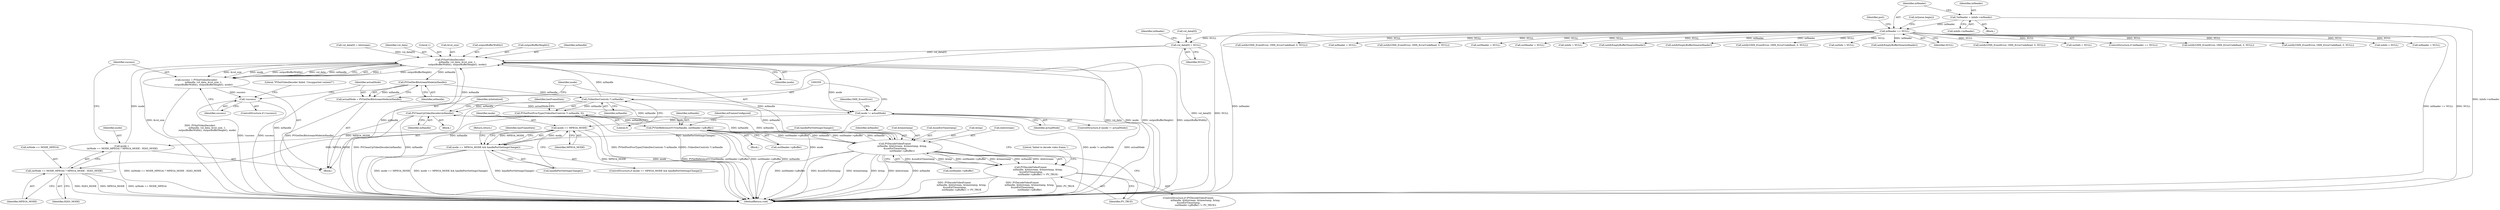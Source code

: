 digraph "0_Android_c48ef757cc50906e8726a3bebc3b60716292cdba@array" {
"1000278" [label="(Call,vol_data[0] = NULL)"];
"1000142" [label="(Call,inHeader == NULL)"];
"1000136" [label="(Call,*inHeader = inInfo->mHeader)"];
"1000314" [label="(Call,PVInitVideoDecoder(\n                    mHandle, vol_data, &vol_size, 1,\n                    outputBufferWidth(), outputBufferHeight(), mode))"];
"1000312" [label="(Call,success = PVInitVideoDecoder(\n                    mHandle, vol_data, &vol_size, 1,\n                    outputBufferWidth(), outputBufferHeight(), mode))"];
"1000324" [label="(Call,!success)"];
"1000341" [label="(Call,PVGetDecBitstreamMode(mHandle))"];
"1000339" [label="(Call,actualMode = PVGetDecBitstreamMode(mHandle))"];
"1000344" [label="(Call,mode != actualMode)"];
"1000400" [label="(Call,mode == MPEG4_MODE)"];
"1000303" [label="(Call,mode =\n (mMode == MODE_MPEG4) ? MPEG4_MODE : H263_MODE)"];
"1000305" [label="(Call,(mMode == MODE_MPEG4) ? MPEG4_MODE : H263_MODE)"];
"1000399" [label="(Call,mode == MPEG4_MODE && handlePortSettingsChange())"];
"1000358" [label="(Call,(VideoDecControls *) mHandle)"];
"1000264" [label="(Call,PVCleanUpVideoDecoder(mHandle))"];
"1000472" [label="(Call,PVSetReferenceYUV(mHandle, outHeader->pBuffer))"];
"1000580" [label="(Call,PVDecodeVideoFrame(\n                    mHandle, &bitstream, &timestamp, &tmp,\n &useExtTimestamp,\n                    outHeader->pBuffer))"];
"1000579" [label="(Call,PVDecodeVideoFrame(\n                    mHandle, &bitstream, &timestamp, &tmp,\n &useExtTimestamp,\n                    outHeader->pBuffer) != PV_TRUE)"];
"1000357" [label="(Call,PVSetPostProcType((VideoDecControls *) mHandle, 0))"];
"1000309" [label="(Identifier,MPEG4_MODE)"];
"1000360" [label="(Identifier,mHandle)"];
"1000339" [label="(Call,actualMode = PVGetDecBitstreamMode(mHandle))"];
"1000539" [label="(Call,notify(OMX_EventError, OMX_ErrorUndefined, 0, NULL))"];
"1000265" [label="(Identifier,mHandle)"];
"1000287" [label="(Identifier,inHeader)"];
"1000666" [label="(Call,inHeader = NULL)"];
"1000569" [label="(Call,notify(OMX_EventError, OMX_ErrorUndefined, 0, NULL))"];
"1000234" [label="(Call,outHeader = NULL)"];
"1000364" [label="(Identifier,hasFrameData)"];
"1000346" [label="(Identifier,actualMode)"];
"1000712" [label="(Call,outHeader = NULL)"];
"1000403" [label="(Call,handlePortSettingsChange())"];
"1000343" [label="(ControlStructure,if (mode != actualMode))"];
"1000263" [label="(Block,)"];
"1000581" [label="(Identifier,mHandle)"];
"1000341" [label="(Call,PVGetDecBitstreamMode(mHandle))"];
"1000661" [label="(Call,inInfo = NULL)"];
"1000664" [label="(Call,notifyEmptyBufferDone(inHeader))"];
"1000279" [label="(Call,vol_data[0])"];
"1000596" [label="(Literal,\"failed to decode video frame.\")"];
"1000472" [label="(Call,PVSetReferenceYUV(mHandle, outHeader->pBuffer))"];
"1000398" [label="(ControlStructure,if (mode == MPEG4_MODE && handlePortSettingsChange()))"];
"1000322" [label="(Identifier,mode)"];
"1000278" [label="(Call,vol_data[0] = NULL)"];
"1000579" [label="(Call,PVDecodeVideoFrame(\n                    mHandle, &bitstream, &timestamp, &tmp,\n &useExtTimestamp,\n                    outHeader->pBuffer) != PV_TRUE)"];
"1000383" [label="(Call,notifyEmptyBufferDone(inHeader))"];
"1000315" [label="(Identifier,mHandle)"];
"1000305" [label="(Call,(mMode == MODE_MPEG4) ? MPEG4_MODE : H263_MODE)"];
"1000597" [label="(Call,notify(OMX_EventError, OMX_ErrorUndefined, 0, NULL))"];
"1000147" [label="(Call,inQueue.begin())"];
"1000580" [label="(Call,PVDecodeVideoFrame(\n                    mHandle, &bitstream, &timestamp, &tmp,\n &useExtTimestamp,\n                    outHeader->pBuffer))"];
"1000312" [label="(Call,success = PVInitVideoDecoder(\n                    mHandle, vol_data, &vol_size, 1,\n                    outputBufferWidth(), outputBufferHeight(), mode))"];
"1000292" [label="(Call,vol_data[0] = bitstream)"];
"1000138" [label="(Call,inInfo->mHeader)"];
"1000229" [label="(Call,outInfo = NULL)"];
"1000402" [label="(Identifier,MPEG4_MODE)"];
"1000349" [label="(Identifier,OMX_EventError)"];
"1000156" [label="(Identifier,port)"];
"1000584" [label="(Call,&timestamp)"];
"1000316" [label="(Identifier,vol_data)"];
"1000182" [label="(Call,notifyEmptyBufferDone(inHeader))"];
"1000590" [label="(Call,outHeader->pBuffer)"];
"1000414" [label="(Block,)"];
"1000344" [label="(Call,mode != actualMode)"];
"1000588" [label="(Call,&useExtTimestamp)"];
"1000340" [label="(Identifier,actualMode)"];
"1000400" [label="(Call,mode == MPEG4_MODE)"];
"1000137" [label="(Identifier,inHeader)"];
"1000303" [label="(Call,mode =\n (mMode == MODE_MPEG4) ? MPEG4_MODE : H263_MODE)"];
"1000342" [label="(Identifier,mHandle)"];
"1000282" [label="(Identifier,NULL)"];
"1000319" [label="(Literal,1)"];
"1000408" [label="(Identifier,hasFrameData)"];
"1000144" [label="(Identifier,NULL)"];
"1000136" [label="(Call,*inHeader = inInfo->mHeader)"];
"1000143" [label="(Identifier,inHeader)"];
"1000399" [label="(Call,mode == MPEG4_MODE && handlePortSettingsChange())"];
"1000357" [label="(Call,PVSetPostProcType((VideoDecControls *) mHandle, 0))"];
"1000473" [label="(Identifier,mHandle)"];
"1000314" [label="(Call,PVInitVideoDecoder(\n                    mHandle, vol_data, &vol_size, 1,\n                    outputBufferWidth(), outputBufferHeight(), mode))"];
"1000474" [label="(Call,outHeader->pBuffer)"];
"1000324" [label="(Call,!success)"];
"1000463" [label="(Call,notify(OMX_EventError, OMX_ErrorUndefined, 0, NULL))"];
"1000707" [label="(Call,outInfo = NULL)"];
"1000358" [label="(Call,(VideoDecControls *) mHandle)"];
"1000267" [label="(Identifier,mInitialized)"];
"1000323" [label="(ControlStructure,if (!success))"];
"1000272" [label="(Block,)"];
"1000264" [label="(Call,PVCleanUpVideoDecoder(mHandle))"];
"1000141" [label="(ControlStructure,if (inHeader == NULL))"];
"1000129" [label="(Block,)"];
"1000313" [label="(Identifier,success)"];
"1000361" [label="(Literal,0)"];
"1000142" [label="(Call,inHeader == NULL)"];
"1000317" [label="(Call,&vol_size)"];
"1000348" [label="(Call,notify(OMX_EventError, OMX_ErrorUndefined, 0, NULL))"];
"1000586" [label="(Call,&tmp)"];
"1000329" [label="(Call,notify(OMX_EventError, OMX_ErrorUndefined, 0, NULL))"];
"1000304" [label="(Identifier,mode)"];
"1000380" [label="(Call,inInfo = NULL)"];
"1000320" [label="(Call,outputBufferWidth())"];
"1000306" [label="(Call,mMode == MODE_MPEG4)"];
"1000385" [label="(Call,inHeader = NULL)"];
"1000325" [label="(Identifier,success)"];
"1000321" [label="(Call,outputBufferHeight())"];
"1000401" [label="(Identifier,mode)"];
"1000478" [label="(Identifier,mFramesConfigured)"];
"1000405" [label="(Return,return;)"];
"1000717" [label="(MethodReturn,void)"];
"1000328" [label="(Literal,\"PVInitVideoDecoder failed. Unsupported content?\")"];
"1000607" [label="(Call,handlePortSettingsChange())"];
"1000593" [label="(Identifier,PV_TRUE)"];
"1000310" [label="(Identifier,H263_MODE)"];
"1000578" [label="(ControlStructure,if (PVDecodeVideoFrame(\n                    mHandle, &bitstream, &timestamp, &tmp,\n &useExtTimestamp,\n                    outHeader->pBuffer) != PV_TRUE))"];
"1000345" [label="(Identifier,mode)"];
"1000582" [label="(Call,&bitstream)"];
"1000278" -> "1000272"  [label="AST: "];
"1000278" -> "1000282"  [label="CFG: "];
"1000279" -> "1000278"  [label="AST: "];
"1000282" -> "1000278"  [label="AST: "];
"1000287" -> "1000278"  [label="CFG: "];
"1000278" -> "1000717"  [label="DDG: NULL"];
"1000278" -> "1000717"  [label="DDG: vol_data[0]"];
"1000142" -> "1000278"  [label="DDG: NULL"];
"1000278" -> "1000314"  [label="DDG: vol_data[0]"];
"1000142" -> "1000141"  [label="AST: "];
"1000142" -> "1000144"  [label="CFG: "];
"1000143" -> "1000142"  [label="AST: "];
"1000144" -> "1000142"  [label="AST: "];
"1000147" -> "1000142"  [label="CFG: "];
"1000156" -> "1000142"  [label="CFG: "];
"1000142" -> "1000717"  [label="DDG: inHeader == NULL"];
"1000142" -> "1000717"  [label="DDG: NULL"];
"1000142" -> "1000717"  [label="DDG: inHeader"];
"1000136" -> "1000142"  [label="DDG: inHeader"];
"1000142" -> "1000182"  [label="DDG: inHeader"];
"1000142" -> "1000229"  [label="DDG: NULL"];
"1000142" -> "1000234"  [label="DDG: NULL"];
"1000142" -> "1000329"  [label="DDG: NULL"];
"1000142" -> "1000348"  [label="DDG: NULL"];
"1000142" -> "1000380"  [label="DDG: NULL"];
"1000142" -> "1000383"  [label="DDG: inHeader"];
"1000142" -> "1000385"  [label="DDG: NULL"];
"1000142" -> "1000463"  [label="DDG: NULL"];
"1000142" -> "1000539"  [label="DDG: NULL"];
"1000142" -> "1000569"  [label="DDG: NULL"];
"1000142" -> "1000597"  [label="DDG: NULL"];
"1000142" -> "1000661"  [label="DDG: NULL"];
"1000142" -> "1000664"  [label="DDG: inHeader"];
"1000142" -> "1000666"  [label="DDG: NULL"];
"1000142" -> "1000707"  [label="DDG: NULL"];
"1000142" -> "1000712"  [label="DDG: NULL"];
"1000136" -> "1000129"  [label="AST: "];
"1000136" -> "1000138"  [label="CFG: "];
"1000137" -> "1000136"  [label="AST: "];
"1000138" -> "1000136"  [label="AST: "];
"1000143" -> "1000136"  [label="CFG: "];
"1000136" -> "1000717"  [label="DDG: inInfo->mHeader"];
"1000314" -> "1000312"  [label="AST: "];
"1000314" -> "1000322"  [label="CFG: "];
"1000315" -> "1000314"  [label="AST: "];
"1000316" -> "1000314"  [label="AST: "];
"1000317" -> "1000314"  [label="AST: "];
"1000319" -> "1000314"  [label="AST: "];
"1000320" -> "1000314"  [label="AST: "];
"1000321" -> "1000314"  [label="AST: "];
"1000322" -> "1000314"  [label="AST: "];
"1000312" -> "1000314"  [label="CFG: "];
"1000314" -> "1000717"  [label="DDG: mHandle"];
"1000314" -> "1000717"  [label="DDG: vol_data"];
"1000314" -> "1000717"  [label="DDG: mode"];
"1000314" -> "1000717"  [label="DDG: outputBufferHeight()"];
"1000314" -> "1000717"  [label="DDG: outputBufferWidth()"];
"1000314" -> "1000717"  [label="DDG: &vol_size"];
"1000314" -> "1000312"  [label="DDG: 1"];
"1000314" -> "1000312"  [label="DDG: outputBufferHeight()"];
"1000314" -> "1000312"  [label="DDG: &vol_size"];
"1000314" -> "1000312"  [label="DDG: mode"];
"1000314" -> "1000312"  [label="DDG: outputBufferWidth()"];
"1000314" -> "1000312"  [label="DDG: vol_data"];
"1000314" -> "1000312"  [label="DDG: mHandle"];
"1000264" -> "1000314"  [label="DDG: mHandle"];
"1000580" -> "1000314"  [label="DDG: mHandle"];
"1000358" -> "1000314"  [label="DDG: mHandle"];
"1000292" -> "1000314"  [label="DDG: vol_data[0]"];
"1000303" -> "1000314"  [label="DDG: mode"];
"1000314" -> "1000341"  [label="DDG: mHandle"];
"1000314" -> "1000344"  [label="DDG: mode"];
"1000312" -> "1000272"  [label="AST: "];
"1000313" -> "1000312"  [label="AST: "];
"1000325" -> "1000312"  [label="CFG: "];
"1000312" -> "1000717"  [label="DDG: PVInitVideoDecoder(\n                    mHandle, vol_data, &vol_size, 1,\n                    outputBufferWidth(), outputBufferHeight(), mode)"];
"1000312" -> "1000324"  [label="DDG: success"];
"1000324" -> "1000323"  [label="AST: "];
"1000324" -> "1000325"  [label="CFG: "];
"1000325" -> "1000324"  [label="AST: "];
"1000328" -> "1000324"  [label="CFG: "];
"1000340" -> "1000324"  [label="CFG: "];
"1000324" -> "1000717"  [label="DDG: !success"];
"1000324" -> "1000717"  [label="DDG: success"];
"1000341" -> "1000339"  [label="AST: "];
"1000341" -> "1000342"  [label="CFG: "];
"1000342" -> "1000341"  [label="AST: "];
"1000339" -> "1000341"  [label="CFG: "];
"1000341" -> "1000717"  [label="DDG: mHandle"];
"1000341" -> "1000339"  [label="DDG: mHandle"];
"1000341" -> "1000358"  [label="DDG: mHandle"];
"1000339" -> "1000272"  [label="AST: "];
"1000340" -> "1000339"  [label="AST: "];
"1000345" -> "1000339"  [label="CFG: "];
"1000339" -> "1000717"  [label="DDG: PVGetDecBitstreamMode(mHandle)"];
"1000339" -> "1000344"  [label="DDG: actualMode"];
"1000344" -> "1000343"  [label="AST: "];
"1000344" -> "1000346"  [label="CFG: "];
"1000345" -> "1000344"  [label="AST: "];
"1000346" -> "1000344"  [label="AST: "];
"1000349" -> "1000344"  [label="CFG: "];
"1000359" -> "1000344"  [label="CFG: "];
"1000344" -> "1000717"  [label="DDG: mode != actualMode"];
"1000344" -> "1000717"  [label="DDG: actualMode"];
"1000344" -> "1000717"  [label="DDG: mode"];
"1000344" -> "1000400"  [label="DDG: mode"];
"1000400" -> "1000399"  [label="AST: "];
"1000400" -> "1000402"  [label="CFG: "];
"1000401" -> "1000400"  [label="AST: "];
"1000402" -> "1000400"  [label="AST: "];
"1000403" -> "1000400"  [label="CFG: "];
"1000399" -> "1000400"  [label="CFG: "];
"1000400" -> "1000717"  [label="DDG: mode"];
"1000400" -> "1000717"  [label="DDG: MPEG4_MODE"];
"1000400" -> "1000303"  [label="DDG: MPEG4_MODE"];
"1000400" -> "1000305"  [label="DDG: MPEG4_MODE"];
"1000400" -> "1000399"  [label="DDG: mode"];
"1000400" -> "1000399"  [label="DDG: MPEG4_MODE"];
"1000303" -> "1000272"  [label="AST: "];
"1000303" -> "1000305"  [label="CFG: "];
"1000304" -> "1000303"  [label="AST: "];
"1000305" -> "1000303"  [label="AST: "];
"1000313" -> "1000303"  [label="CFG: "];
"1000303" -> "1000717"  [label="DDG: (mMode == MODE_MPEG4) ? MPEG4_MODE : H263_MODE"];
"1000305" -> "1000309"  [label="CFG: "];
"1000305" -> "1000310"  [label="CFG: "];
"1000306" -> "1000305"  [label="AST: "];
"1000309" -> "1000305"  [label="AST: "];
"1000310" -> "1000305"  [label="AST: "];
"1000305" -> "1000717"  [label="DDG: H263_MODE"];
"1000305" -> "1000717"  [label="DDG: MPEG4_MODE"];
"1000305" -> "1000717"  [label="DDG: mMode == MODE_MPEG4"];
"1000399" -> "1000398"  [label="AST: "];
"1000399" -> "1000403"  [label="CFG: "];
"1000403" -> "1000399"  [label="AST: "];
"1000405" -> "1000399"  [label="CFG: "];
"1000408" -> "1000399"  [label="CFG: "];
"1000399" -> "1000717"  [label="DDG: handlePortSettingsChange()"];
"1000399" -> "1000717"  [label="DDG: mode == MPEG4_MODE"];
"1000399" -> "1000717"  [label="DDG: mode == MPEG4_MODE && handlePortSettingsChange()"];
"1000607" -> "1000399"  [label="DDG: handlePortSettingsChange()"];
"1000358" -> "1000357"  [label="AST: "];
"1000358" -> "1000360"  [label="CFG: "];
"1000359" -> "1000358"  [label="AST: "];
"1000360" -> "1000358"  [label="AST: "];
"1000361" -> "1000358"  [label="CFG: "];
"1000358" -> "1000717"  [label="DDG: mHandle"];
"1000358" -> "1000264"  [label="DDG: mHandle"];
"1000358" -> "1000357"  [label="DDG: mHandle"];
"1000358" -> "1000472"  [label="DDG: mHandle"];
"1000358" -> "1000580"  [label="DDG: mHandle"];
"1000264" -> "1000263"  [label="AST: "];
"1000264" -> "1000265"  [label="CFG: "];
"1000265" -> "1000264"  [label="AST: "];
"1000267" -> "1000264"  [label="CFG: "];
"1000264" -> "1000717"  [label="DDG: mHandle"];
"1000264" -> "1000717"  [label="DDG: PVCleanUpVideoDecoder(mHandle)"];
"1000580" -> "1000264"  [label="DDG: mHandle"];
"1000264" -> "1000472"  [label="DDG: mHandle"];
"1000264" -> "1000580"  [label="DDG: mHandle"];
"1000472" -> "1000414"  [label="AST: "];
"1000472" -> "1000474"  [label="CFG: "];
"1000473" -> "1000472"  [label="AST: "];
"1000474" -> "1000472"  [label="AST: "];
"1000478" -> "1000472"  [label="CFG: "];
"1000472" -> "1000717"  [label="DDG: PVSetReferenceYUV(mHandle, outHeader->pBuffer)"];
"1000472" -> "1000717"  [label="DDG: outHeader->pBuffer"];
"1000472" -> "1000717"  [label="DDG: mHandle"];
"1000580" -> "1000472"  [label="DDG: mHandle"];
"1000580" -> "1000472"  [label="DDG: outHeader->pBuffer"];
"1000472" -> "1000580"  [label="DDG: mHandle"];
"1000472" -> "1000580"  [label="DDG: outHeader->pBuffer"];
"1000580" -> "1000579"  [label="AST: "];
"1000580" -> "1000590"  [label="CFG: "];
"1000581" -> "1000580"  [label="AST: "];
"1000582" -> "1000580"  [label="AST: "];
"1000584" -> "1000580"  [label="AST: "];
"1000586" -> "1000580"  [label="AST: "];
"1000588" -> "1000580"  [label="AST: "];
"1000590" -> "1000580"  [label="AST: "];
"1000593" -> "1000580"  [label="CFG: "];
"1000580" -> "1000717"  [label="DDG: outHeader->pBuffer"];
"1000580" -> "1000717"  [label="DDG: &useExtTimestamp"];
"1000580" -> "1000717"  [label="DDG: &timestamp"];
"1000580" -> "1000717"  [label="DDG: &tmp"];
"1000580" -> "1000717"  [label="DDG: &bitstream"];
"1000580" -> "1000717"  [label="DDG: mHandle"];
"1000580" -> "1000579"  [label="DDG: &useExtTimestamp"];
"1000580" -> "1000579"  [label="DDG: &tmp"];
"1000580" -> "1000579"  [label="DDG: outHeader->pBuffer"];
"1000580" -> "1000579"  [label="DDG: &timestamp"];
"1000580" -> "1000579"  [label="DDG: mHandle"];
"1000580" -> "1000579"  [label="DDG: &bitstream"];
"1000579" -> "1000578"  [label="AST: "];
"1000579" -> "1000593"  [label="CFG: "];
"1000593" -> "1000579"  [label="AST: "];
"1000596" -> "1000579"  [label="CFG: "];
"1000607" -> "1000579"  [label="CFG: "];
"1000579" -> "1000717"  [label="DDG: PVDecodeVideoFrame(\n                    mHandle, &bitstream, &timestamp, &tmp,\n &useExtTimestamp,\n                    outHeader->pBuffer) != PV_TRUE"];
"1000579" -> "1000717"  [label="DDG: PVDecodeVideoFrame(\n                    mHandle, &bitstream, &timestamp, &tmp,\n &useExtTimestamp,\n                    outHeader->pBuffer)"];
"1000579" -> "1000717"  [label="DDG: PV_TRUE"];
"1000357" -> "1000272"  [label="AST: "];
"1000357" -> "1000361"  [label="CFG: "];
"1000361" -> "1000357"  [label="AST: "];
"1000364" -> "1000357"  [label="CFG: "];
"1000357" -> "1000717"  [label="DDG: PVSetPostProcType((VideoDecControls *) mHandle, 0)"];
"1000357" -> "1000717"  [label="DDG: (VideoDecControls *) mHandle"];
}
